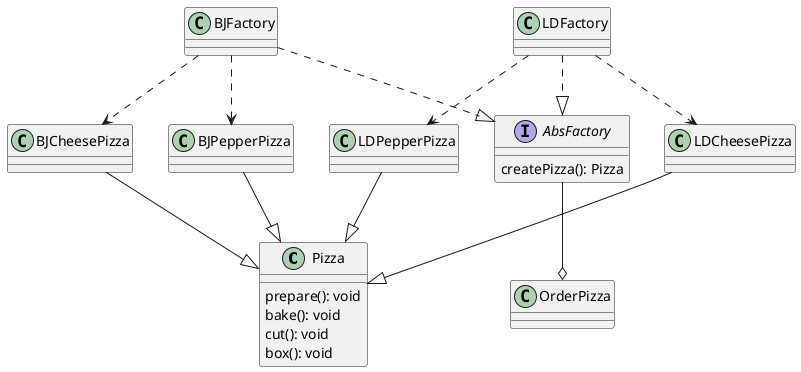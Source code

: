 @startuml
class Pizza {
    prepare(): void
    bake(): void
    cut(): void
    box(): void
}

class BJCheesePizza {
}

class BJPepperPizza {
}

class LDCheesePizza {
}

class LDPepperPizza {
}

interface AbsFactory {
    createPizza(): Pizza
}

class BJFactory {

}

class LDFactory {

}

class OrderPizza {

}

BJCheesePizza --|> Pizza
BJPepperPizza --|> Pizza
LDCheesePizza --|> Pizza
LDPepperPizza --|> Pizza
BJFactory ..|> AbsFactory
LDFactory ..|> AbsFactory
BJFactory ..> BJCheesePizza
BJFactory ..> BJPepperPizza
LDFactory ..> LDCheesePizza
LDFactory ..> LDPepperPizza
AbsFactory --o OrderPizza
@enduml